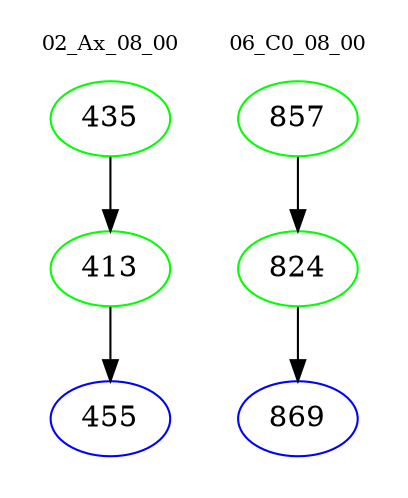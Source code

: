 digraph{
subgraph cluster_0 {
color = white
label = "02_Ax_08_00";
fontsize=10;
T0_435 [label="435", color="green"]
T0_435 -> T0_413 [color="black"]
T0_413 [label="413", color="green"]
T0_413 -> T0_455 [color="black"]
T0_455 [label="455", color="blue"]
}
subgraph cluster_1 {
color = white
label = "06_C0_08_00";
fontsize=10;
T1_857 [label="857", color="green"]
T1_857 -> T1_824 [color="black"]
T1_824 [label="824", color="green"]
T1_824 -> T1_869 [color="black"]
T1_869 [label="869", color="blue"]
}
}
